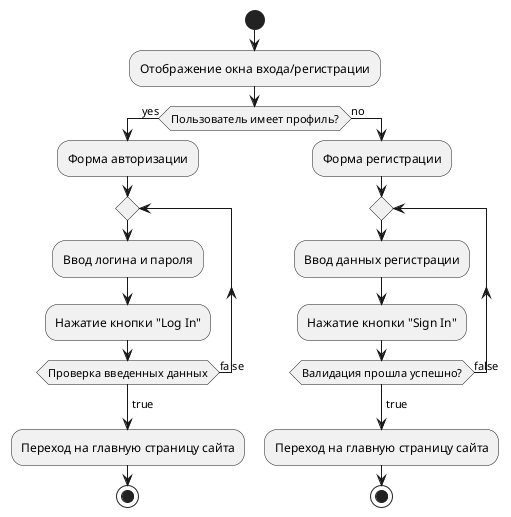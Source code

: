 @startuml
start
:Отображение окна входа/регистрации;
if (Пользователь имеет профиль?) then (yes)
:Форма авторизации;
repeat
:Ввод логина и пароля;
:Нажатие кнопки "Log In";
repeat while(Проверка введенных данных) is (false)
   -> true;
   :Переход на главную страницу сайта;
stop

else(no)
:Форма регистрации;
repeat
:Ввод данных регистрации;
:Нажатие кнопки "Sign In";
repeat while(Валидация прошла успешно?) is(false)
->true;
:Переход на главную страницу сайта;
stop
@enduml
